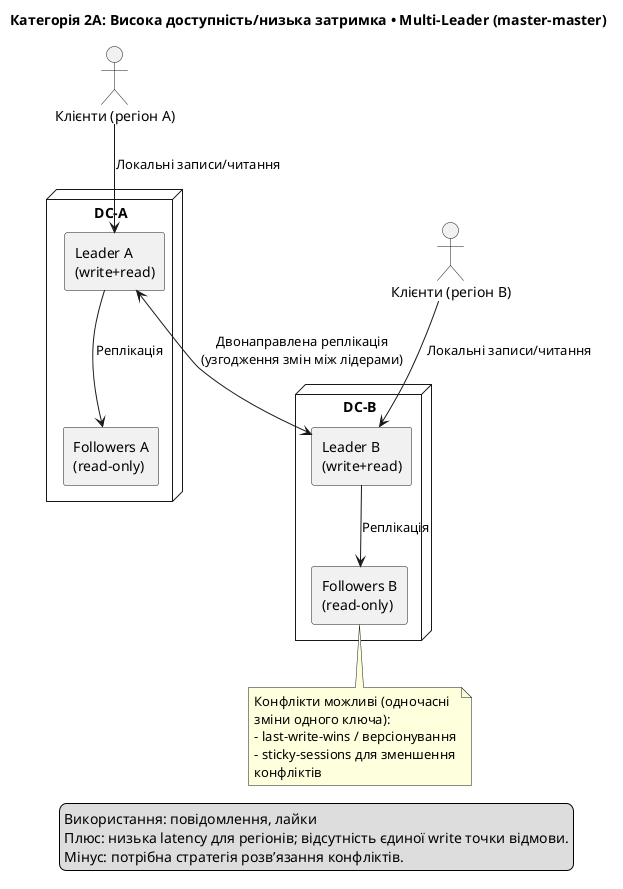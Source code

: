 @startuml
title Категорія 2A: Висока доступність/низька затримка • Multi-Leader (master–master)

skinparam componentStyle rectangle
skinparam wrapWidth 220
skinparam shadowing false

actor "Клієнти (регіон A)" as UA
actor "Клієнти (регіон B)" as UB

node "DC-A" {
  component "Leader A\n(write+read)" as LA
  component "Followers A\n(read-only)" as FA
}

node "DC-B" {
  component "Leader B\n(write+read)" as LB
  component "Followers B\n(read-only)" as FB
}

UA --> LA : Локальні записи/читання
UB --> LB : Локальні записи/читання

LA <--> LB : Двонаправлена реплікація\n(узгодження змін між лідерами)
LA --> FA : Реплікація
LB --> FB : Реплікація

note bottom
Конфлікти можливі (одночасні зміни одного ключа):
- last-write-wins / версіонування
- sticky-sessions для зменшення конфліктів
end note

legend right
Використання: повідомлення, лайки
Плюс: низька latency для регіонів; відсутність єдиної write точки відмови.
Мінус: потрібна стратегія розвʼязання конфліктів.
endlegend
@enduml